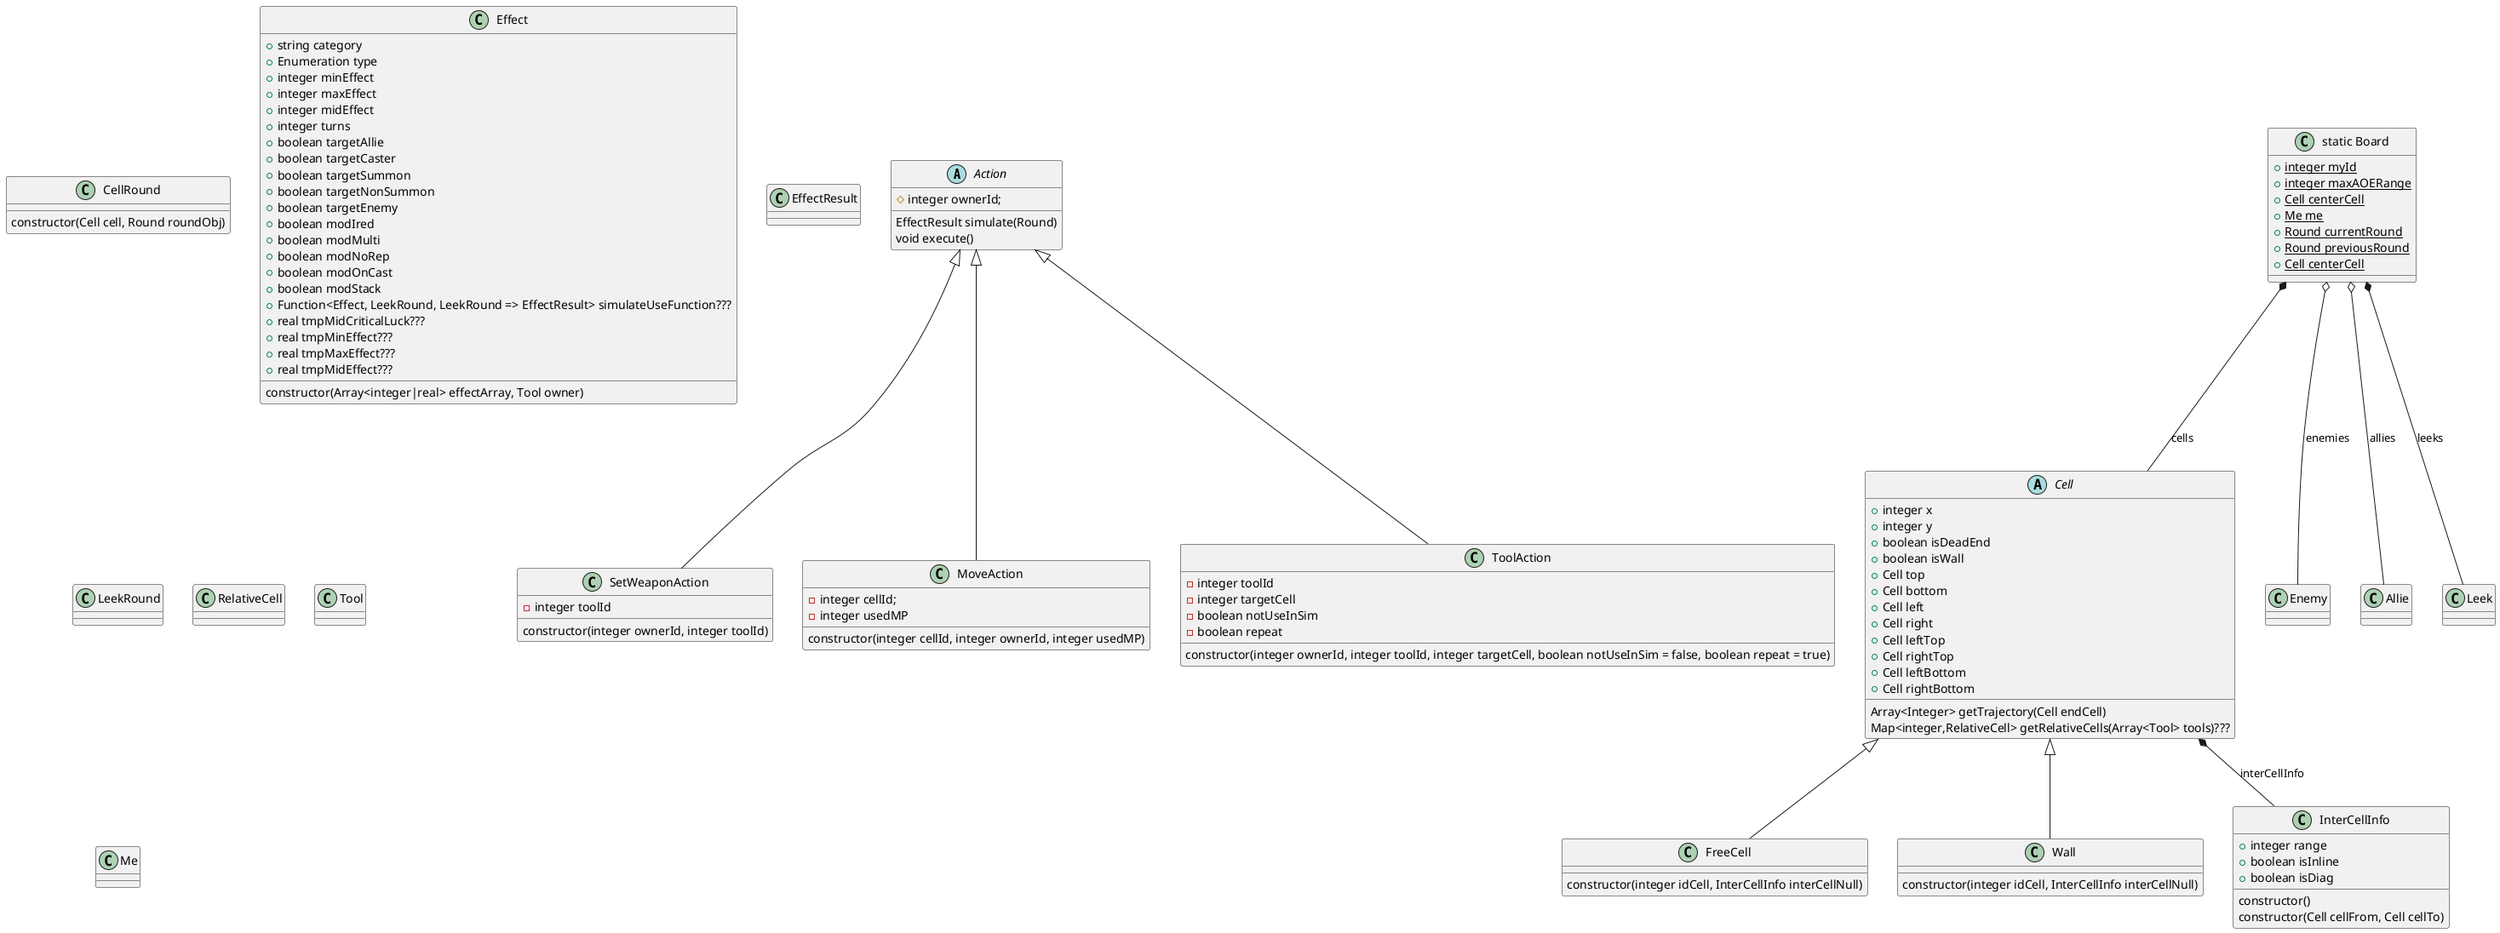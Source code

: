 @startuml

abstract class Action {
  #integer ownerId;
  EffectResult simulate(Round)
  void execute()
}
class SetWeaponAction {
  -integer toolId
  constructor(integer ownerId, integer toolId)
}
class MoveAction {
  -integer cellId;
  -integer usedMP
  constructor(integer cellId, integer ownerId, integer usedMP)
}
class ToolAction {
  -integer toolId
  -integer targetCell
  -boolean notUseInSim
  -boolean repeat
  constructor(integer ownerId, integer toolId, integer targetCell, boolean notUseInSim = false, boolean repeat = true)
}
class "static Board" as Board {
  {static} +integer myId
  {static} +integer maxAOERange
  {static} +Cell centerCell
  {static} +Me me
  {static} +Round currentRound
  {static} +Round previousRound
  {static} +Cell centerCell
}
abstract class Cell {
  +integer x
  +integer y
  +boolean isDeadEnd
  +boolean isWall
  +Cell top
  +Cell bottom
  +Cell left
  +Cell right
  +Cell leftTop
  +Cell rightTop
  +Cell leftBottom
  +Cell rightBottom
  Array<Integer> getTrajectory(Cell endCell)
  Map<integer,RelativeCell> getRelativeCells(Array<Tool> tools)???
}
class FreeCell {
  constructor(integer idCell, InterCellInfo interCellNull)
}
class Wall {
  constructor(integer idCell, InterCellInfo interCellNull)
}
class InterCellInfo {
  +integer range
  +boolean isInline
  +boolean isDiag
  constructor()
  constructor(Cell cellFrom, Cell cellTo)
}
class CellRound {
  constructor(Cell cell, Round roundObj)
}
class Effect {
  +string category
  +Enumeration type
  +integer minEffect
  +integer maxEffect
  +integer midEffect
  +integer turns
  +boolean targetAllie
  +boolean targetCaster
  +boolean targetSummon
  +boolean targetNonSummon
  +boolean targetEnemy
  +boolean modIred
  +boolean modMulti
  +boolean modNoRep
  +boolean modOnCast
  +boolean modStack
  +Function<Effect, LeekRound, LeekRound => EffectResult> simulateUseFunction???
  +real tmpMidCriticalLuck???
  +real tmpMinEffect???
  +real tmpMaxEffect???
  +real tmpMidEffect???
  constructor(Array<integer|real> effectArray, Tool owner)
}
class EffectResult
class LeekRound
class RelativeCell
class Tool
class Me
class Enemy
class Allie

Action <|-- SetWeaponAction
Action <|-- MoveAction
Action <|-- ToolAction
Cell *-- InterCellInfo : interCellInfo
Cell <|-- FreeCell
Cell <|-- Wall
Board *-- Cell : cells
Board o-- Enemy : enemies
Board o-- Allie : allies
Board *-- Leek : leeks

@enduml
